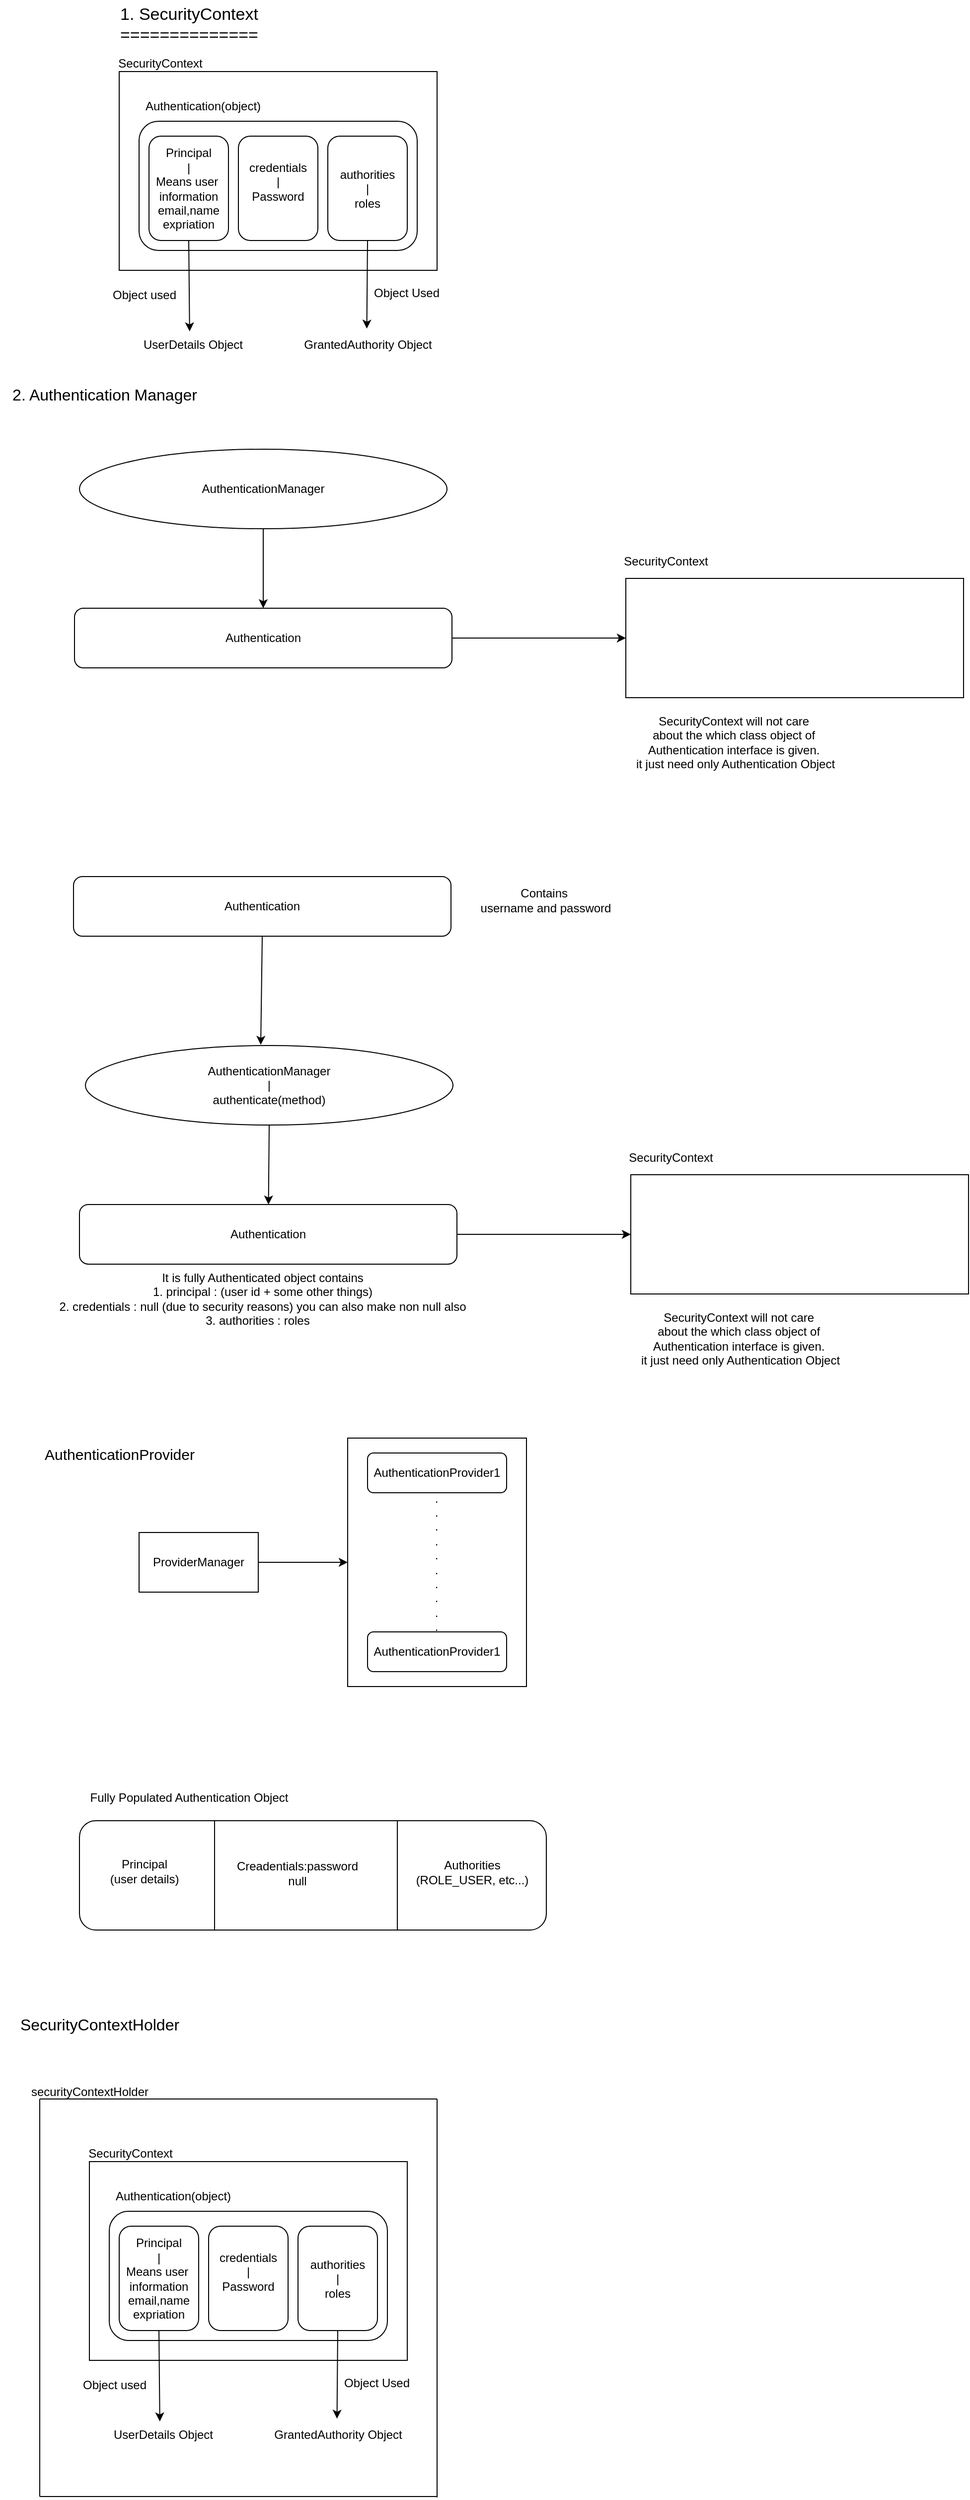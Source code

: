 <mxfile version="26.2.7">
  <diagram id="h-0em3uWRg5wBWihtrAt" name="Page-1">
    <mxGraphModel dx="607" dy="383" grid="1" gridSize="10" guides="1" tooltips="1" connect="1" arrows="1" fold="1" page="1" pageScale="1" pageWidth="850" pageHeight="1100" math="0" shadow="0">
      <root>
        <mxCell id="0" />
        <mxCell id="1" parent="0" />
        <mxCell id="1Y9yyuOjlZlVZDqtlett-1" value="1. SecurityContext&lt;div&gt;==============&lt;/div&gt;" style="text;html=1;align=center;verticalAlign=middle;resizable=0;points=[];autosize=1;strokeColor=none;fillColor=none;fontSize=17;" vertex="1" parent="1">
          <mxGeometry x="110" y="48" width="160" height="50" as="geometry" />
        </mxCell>
        <mxCell id="1Y9yyuOjlZlVZDqtlett-2" value="" style="rounded=0;whiteSpace=wrap;html=1;" vertex="1" parent="1">
          <mxGeometry x="120" y="120" width="320" height="200" as="geometry" />
        </mxCell>
        <mxCell id="1Y9yyuOjlZlVZDqtlett-3" value="" style="rounded=1;whiteSpace=wrap;html=1;" vertex="1" parent="1">
          <mxGeometry x="140" y="170" width="280" height="130" as="geometry" />
        </mxCell>
        <mxCell id="1Y9yyuOjlZlVZDqtlett-4" value="SecurityContext" style="text;html=1;align=center;verticalAlign=middle;resizable=0;points=[];autosize=1;strokeColor=none;fillColor=none;" vertex="1" parent="1">
          <mxGeometry x="106" y="97" width="110" height="30" as="geometry" />
        </mxCell>
        <mxCell id="1Y9yyuOjlZlVZDqtlett-5" value="Authentication(object)" style="text;html=1;align=center;verticalAlign=middle;resizable=0;points=[];autosize=1;strokeColor=none;fillColor=none;" vertex="1" parent="1">
          <mxGeometry x="134" y="140" width="140" height="30" as="geometry" />
        </mxCell>
        <mxCell id="1Y9yyuOjlZlVZDqtlett-6" value="Principal&lt;div&gt;|&lt;/div&gt;&lt;div&gt;&lt;span style=&quot;text-wrap-mode: nowrap;&quot;&gt;Means user&amp;nbsp;&lt;/span&gt;&lt;/div&gt;&lt;div&gt;&lt;span style=&quot;text-wrap-mode: nowrap;&quot;&gt;information&lt;/span&gt;&lt;div style=&quot;text-wrap-mode: nowrap;&quot;&gt;email,name&lt;/div&gt;&lt;div style=&quot;text-wrap-mode: nowrap;&quot;&gt;expriation&lt;/div&gt;&lt;/div&gt;" style="rounded=1;whiteSpace=wrap;html=1;" vertex="1" parent="1">
          <mxGeometry x="150" y="185" width="80" height="105" as="geometry" />
        </mxCell>
        <mxCell id="1Y9yyuOjlZlVZDqtlett-7" value="credentials&lt;div&gt;|&lt;/div&gt;&lt;div&gt;Password&lt;span style=&quot;color: light-dark(rgba(0, 0, 0, 0), rgb(237, 237, 237)); font-family: monospace; font-size: 0px; text-align: start; text-wrap-mode: nowrap; background-color: transparent;&quot;&gt;%3CmxGraphModel%3E%3Croot%3E%3CmxCell%20id%3D%220%22%2F%3E%3CmxCell%20id%3D%221%22%20parent%3D%220%22%2F%3E%3CmxCell%20id%3D%222%22%20value%3D%22Paswords%22%20style%3D%22text%3Bhtml%3D1%3Balign%3Dcenter%3BverticalAlign%3Dmiddle%3Bresizable%3D0%3Bpoints%3D%5B%5D%3Bautosize%3D1%3BstrokeColor%3Dnone%3BfillColor%3Dnone%3B%22%20vertex%3D%221%22%20parent%3D%221%22%3E%3CmxGeometry%20x%3D%22264%22%20y%3D%22245%22%20width%3D%2280%22%20height%3D%2230%22%20as%3D%22geometry%22%2F%3E%3C%2FmxCell%3E%3C%2Froot%3E%3C%2FmxGraphModel%3&lt;/span&gt;&lt;/div&gt;&lt;div&gt;&lt;span style=&quot;color: rgba(0, 0, 0, 0); font-family: monospace; font-size: 0px; text-align: start; text-wrap-mode: nowrap;&quot;&gt;%3CmxGraphModel%3E%3Croot%3E%3CmxCell%20id%3D%220%22%2F%3E%3CmxCell%20id%3D%221%22%20parent%3D%220%22%2F%3E%3CmxCell%20id%3D%222%22%20value%3D%22Paswords%22%20style%3D%22text%3Bhtml%3D1%3Balign%3Dcenter%3BverticalAlign%3Dmiddle%3Bresizable%3D0%3Bpoints%3D%5B%5D%3Bautosize%3D1%3BstrokeColor%3Dnone%3BfillColor%3Dnone%3B%22%20vertex%3D%221%22%20parent%3D%221%22%3E%3CmxGeometry%20x%3D%22264%22%20y%3D%22245%22%20width%3D%2280%22%20height%3D%2230%22%20as%3D%22geometry%22%2F%3E%3C%2FmxCell%3E%3C%2Froot%3E%3C%2FmxGraphModel%3E&lt;/span&gt;&lt;/div&gt;" style="rounded=1;whiteSpace=wrap;html=1;" vertex="1" parent="1">
          <mxGeometry x="240" y="185" width="80" height="105" as="geometry" />
        </mxCell>
        <mxCell id="1Y9yyuOjlZlVZDqtlett-8" value="authorities&lt;div&gt;|&lt;/div&gt;&lt;div&gt;&lt;span style=&quot;text-wrap-mode: nowrap;&quot;&gt;roles&lt;/span&gt;&lt;/div&gt;" style="rounded=1;whiteSpace=wrap;html=1;" vertex="1" parent="1">
          <mxGeometry x="330" y="185" width="80" height="105" as="geometry" />
        </mxCell>
        <mxCell id="1Y9yyuOjlZlVZDqtlett-15" value="" style="endArrow=classic;html=1;rounded=0;exitX=0.5;exitY=1;exitDx=0;exitDy=0;entryX=0.474;entryY=0.048;entryDx=0;entryDy=0;entryPerimeter=0;" edge="1" parent="1" source="1Y9yyuOjlZlVZDqtlett-6" target="1Y9yyuOjlZlVZDqtlett-16">
          <mxGeometry width="50" height="50" relative="1" as="geometry">
            <mxPoint x="330" y="270" as="sourcePoint" />
            <mxPoint x="190" y="340" as="targetPoint" />
          </mxGeometry>
        </mxCell>
        <mxCell id="1Y9yyuOjlZlVZDqtlett-16" value="UserDetails Object" style="text;html=1;align=center;verticalAlign=middle;resizable=0;points=[];autosize=1;strokeColor=none;fillColor=none;" vertex="1" parent="1">
          <mxGeometry x="134" y="380" width="120" height="30" as="geometry" />
        </mxCell>
        <mxCell id="1Y9yyuOjlZlVZDqtlett-17" value="" style="endArrow=classic;html=1;rounded=0;exitX=0.5;exitY=1;exitDx=0;exitDy=0;entryX=0.495;entryY=-0.044;entryDx=0;entryDy=0;entryPerimeter=0;" edge="1" parent="1" source="1Y9yyuOjlZlVZDqtlett-8" target="1Y9yyuOjlZlVZDqtlett-18">
          <mxGeometry width="50" height="50" relative="1" as="geometry">
            <mxPoint x="330" y="270" as="sourcePoint" />
            <mxPoint x="370" y="340" as="targetPoint" />
          </mxGeometry>
        </mxCell>
        <mxCell id="1Y9yyuOjlZlVZDqtlett-18" value="GrantedAuthority Object" style="text;html=1;align=center;verticalAlign=middle;resizable=0;points=[];autosize=1;strokeColor=none;fillColor=none;" vertex="1" parent="1">
          <mxGeometry x="295" y="380" width="150" height="30" as="geometry" />
        </mxCell>
        <mxCell id="1Y9yyuOjlZlVZDqtlett-19" value="Object used" style="text;html=1;align=center;verticalAlign=middle;resizable=0;points=[];autosize=1;strokeColor=none;fillColor=none;" vertex="1" parent="1">
          <mxGeometry x="100" y="330" width="90" height="30" as="geometry" />
        </mxCell>
        <mxCell id="1Y9yyuOjlZlVZDqtlett-21" value="Object Used" style="text;html=1;align=center;verticalAlign=middle;resizable=0;points=[];autosize=1;strokeColor=none;fillColor=none;" vertex="1" parent="1">
          <mxGeometry x="364" y="328" width="90" height="30" as="geometry" />
        </mxCell>
        <mxCell id="1Y9yyuOjlZlVZDqtlett-22" value="AuthenticationManager" style="ellipse;whiteSpace=wrap;html=1;" vertex="1" parent="1">
          <mxGeometry x="80" y="500" width="370" height="80" as="geometry" />
        </mxCell>
        <mxCell id="1Y9yyuOjlZlVZDqtlett-23" value="2. Authentication Manager" style="text;html=1;align=center;verticalAlign=middle;resizable=0;points=[];autosize=1;strokeColor=none;fillColor=none;fontSize=16;" vertex="1" parent="1">
          <mxGeometry y="430" width="210" height="30" as="geometry" />
        </mxCell>
        <mxCell id="1Y9yyuOjlZlVZDqtlett-24" value="Authentication" style="rounded=1;whiteSpace=wrap;html=1;" vertex="1" parent="1">
          <mxGeometry x="75" y="660" width="380" height="60" as="geometry" />
        </mxCell>
        <mxCell id="1Y9yyuOjlZlVZDqtlett-25" value="" style="whiteSpace=wrap;html=1;" vertex="1" parent="1">
          <mxGeometry x="630" y="630" width="340" height="120" as="geometry" />
        </mxCell>
        <mxCell id="1Y9yyuOjlZlVZDqtlett-26" value="SecurityContext" style="text;html=1;align=center;verticalAlign=middle;resizable=0;points=[];autosize=1;strokeColor=none;fillColor=none;" vertex="1" parent="1">
          <mxGeometry x="615" y="598" width="110" height="30" as="geometry" />
        </mxCell>
        <mxCell id="1Y9yyuOjlZlVZDqtlett-27" value="SecurityContext will not care&amp;nbsp;&lt;div&gt;about the which class object of&amp;nbsp;&lt;/div&gt;&lt;div&gt;Authentication interface is given.&amp;nbsp;&lt;/div&gt;&lt;div&gt;it just need only Authentication Object&lt;/div&gt;" style="text;html=1;align=center;verticalAlign=middle;resizable=0;points=[];autosize=1;strokeColor=none;fillColor=none;" vertex="1" parent="1">
          <mxGeometry x="630" y="760" width="220" height="70" as="geometry" />
        </mxCell>
        <mxCell id="1Y9yyuOjlZlVZDqtlett-28" value="" style="endArrow=classic;html=1;rounded=0;exitX=1;exitY=0.5;exitDx=0;exitDy=0;entryX=0;entryY=0.5;entryDx=0;entryDy=0;" edge="1" parent="1" source="1Y9yyuOjlZlVZDqtlett-24" target="1Y9yyuOjlZlVZDqtlett-25">
          <mxGeometry width="50" height="50" relative="1" as="geometry">
            <mxPoint x="650" y="800" as="sourcePoint" />
            <mxPoint x="700" y="750" as="targetPoint" />
          </mxGeometry>
        </mxCell>
        <mxCell id="1Y9yyuOjlZlVZDqtlett-29" value="" style="endArrow=classic;html=1;rounded=0;exitX=0.5;exitY=1;exitDx=0;exitDy=0;" edge="1" parent="1" source="1Y9yyuOjlZlVZDqtlett-22" target="1Y9yyuOjlZlVZDqtlett-24">
          <mxGeometry width="50" height="50" relative="1" as="geometry">
            <mxPoint x="380" y="800" as="sourcePoint" />
            <mxPoint x="430" y="750" as="targetPoint" />
          </mxGeometry>
        </mxCell>
        <mxCell id="1Y9yyuOjlZlVZDqtlett-30" value="AuthenticationManager&lt;div&gt;|&lt;/div&gt;&lt;div&gt;authenticate(method)&lt;/div&gt;" style="ellipse;whiteSpace=wrap;html=1;" vertex="1" parent="1">
          <mxGeometry x="86" y="1100" width="370" height="80" as="geometry" />
        </mxCell>
        <mxCell id="1Y9yyuOjlZlVZDqtlett-31" value="Authentication" style="rounded=1;whiteSpace=wrap;html=1;" vertex="1" parent="1">
          <mxGeometry x="80" y="1260" width="380" height="60" as="geometry" />
        </mxCell>
        <mxCell id="1Y9yyuOjlZlVZDqtlett-32" value="" style="whiteSpace=wrap;html=1;" vertex="1" parent="1">
          <mxGeometry x="635" y="1230" width="340" height="120" as="geometry" />
        </mxCell>
        <mxCell id="1Y9yyuOjlZlVZDqtlett-33" value="SecurityContext" style="text;html=1;align=center;verticalAlign=middle;resizable=0;points=[];autosize=1;strokeColor=none;fillColor=none;" vertex="1" parent="1">
          <mxGeometry x="620" y="1198" width="110" height="30" as="geometry" />
        </mxCell>
        <mxCell id="1Y9yyuOjlZlVZDqtlett-34" value="SecurityContext will not care&amp;nbsp;&lt;div&gt;about the which class object of&amp;nbsp;&lt;/div&gt;&lt;div&gt;Authentication interface is given.&amp;nbsp;&lt;/div&gt;&lt;div&gt;it just need only Authentication Object&lt;/div&gt;" style="text;html=1;align=center;verticalAlign=middle;resizable=0;points=[];autosize=1;strokeColor=none;fillColor=none;" vertex="1" parent="1">
          <mxGeometry x="635" y="1360" width="220" height="70" as="geometry" />
        </mxCell>
        <mxCell id="1Y9yyuOjlZlVZDqtlett-35" value="" style="endArrow=classic;html=1;rounded=0;exitX=1;exitY=0.5;exitDx=0;exitDy=0;entryX=0;entryY=0.5;entryDx=0;entryDy=0;" edge="1" parent="1" source="1Y9yyuOjlZlVZDqtlett-31" target="1Y9yyuOjlZlVZDqtlett-32">
          <mxGeometry width="50" height="50" relative="1" as="geometry">
            <mxPoint x="655" y="1400" as="sourcePoint" />
            <mxPoint x="705" y="1350" as="targetPoint" />
          </mxGeometry>
        </mxCell>
        <mxCell id="1Y9yyuOjlZlVZDqtlett-36" value="" style="endArrow=classic;html=1;rounded=0;exitX=0.5;exitY=1;exitDx=0;exitDy=0;" edge="1" parent="1" source="1Y9yyuOjlZlVZDqtlett-30" target="1Y9yyuOjlZlVZDqtlett-31">
          <mxGeometry width="50" height="50" relative="1" as="geometry">
            <mxPoint x="385" y="1400" as="sourcePoint" />
            <mxPoint x="435" y="1350" as="targetPoint" />
          </mxGeometry>
        </mxCell>
        <mxCell id="1Y9yyuOjlZlVZDqtlett-37" value="Authentication" style="rounded=1;whiteSpace=wrap;html=1;" vertex="1" parent="1">
          <mxGeometry x="74" y="930" width="380" height="60" as="geometry" />
        </mxCell>
        <mxCell id="1Y9yyuOjlZlVZDqtlett-38" value="" style="endArrow=classic;html=1;rounded=0;exitX=0.5;exitY=1;exitDx=0;exitDy=0;entryX=0.477;entryY=-0.009;entryDx=0;entryDy=0;entryPerimeter=0;" edge="1" parent="1" source="1Y9yyuOjlZlVZDqtlett-37" target="1Y9yyuOjlZlVZDqtlett-30">
          <mxGeometry width="50" height="50" relative="1" as="geometry">
            <mxPoint x="280" y="1190" as="sourcePoint" />
            <mxPoint x="280" y="1270" as="targetPoint" />
          </mxGeometry>
        </mxCell>
        <mxCell id="1Y9yyuOjlZlVZDqtlett-39" value="It is fully Authenticated object contains&lt;div&gt;1. principal : (user id + some other things)&lt;/div&gt;&lt;div&gt;2. credentials : null (due to security reasons) you can also make non null also&lt;/div&gt;&lt;div&gt;&lt;span style=&quot;background-color: transparent; color: light-dark(rgb(0, 0, 0), rgb(255, 255, 255));&quot;&gt;3. authorities : roles&amp;nbsp; &amp;nbsp;&lt;/span&gt;&lt;/div&gt;" style="text;html=1;align=center;verticalAlign=middle;resizable=0;points=[];autosize=1;strokeColor=none;fillColor=none;" vertex="1" parent="1">
          <mxGeometry x="49" y="1320" width="430" height="70" as="geometry" />
        </mxCell>
        <mxCell id="1Y9yyuOjlZlVZDqtlett-40" value="Contains&amp;nbsp;&lt;div&gt;username and password&lt;/div&gt;" style="text;html=1;align=center;verticalAlign=middle;resizable=0;points=[];autosize=1;strokeColor=none;fillColor=none;" vertex="1" parent="1">
          <mxGeometry x="474" y="934" width="150" height="40" as="geometry" />
        </mxCell>
        <mxCell id="1Y9yyuOjlZlVZDqtlett-41" value="AuthenticationProvider&lt;div&gt;&lt;br&gt;&lt;/div&gt;" style="text;html=1;align=center;verticalAlign=middle;resizable=0;points=[];autosize=1;strokeColor=none;fillColor=none;fontSize=15;" vertex="1" parent="1">
          <mxGeometry x="35" y="1495" width="170" height="50" as="geometry" />
        </mxCell>
        <mxCell id="1Y9yyuOjlZlVZDqtlett-42" value="ProviderManager" style="rounded=0;whiteSpace=wrap;html=1;" vertex="1" parent="1">
          <mxGeometry x="140" y="1590" width="120" height="60" as="geometry" />
        </mxCell>
        <mxCell id="1Y9yyuOjlZlVZDqtlett-43" value="" style="rounded=0;whiteSpace=wrap;html=1;" vertex="1" parent="1">
          <mxGeometry x="350" y="1495" width="180" height="250" as="geometry" />
        </mxCell>
        <mxCell id="1Y9yyuOjlZlVZDqtlett-44" value="AuthenticationProvider1" style="rounded=1;whiteSpace=wrap;html=1;" vertex="1" parent="1">
          <mxGeometry x="370" y="1510" width="140" height="40" as="geometry" />
        </mxCell>
        <mxCell id="1Y9yyuOjlZlVZDqtlett-45" value="AuthenticationProvider1" style="rounded=1;whiteSpace=wrap;html=1;" vertex="1" parent="1">
          <mxGeometry x="370" y="1690" width="140" height="40" as="geometry" />
        </mxCell>
        <mxCell id="1Y9yyuOjlZlVZDqtlett-46" value=".&lt;div&gt;.&lt;/div&gt;&lt;div&gt;.&lt;/div&gt;&lt;div&gt;.&lt;/div&gt;&lt;div&gt;.&lt;/div&gt;&lt;div&gt;.&lt;/div&gt;&lt;div&gt;.&lt;/div&gt;&lt;div&gt;.&lt;/div&gt;&lt;div&gt;.&lt;/div&gt;&lt;div&gt;.&lt;/div&gt;" style="text;html=1;align=center;verticalAlign=middle;resizable=0;points=[];autosize=1;strokeColor=none;fillColor=none;" vertex="1" parent="1">
          <mxGeometry x="424" y="1540" width="30" height="160" as="geometry" />
        </mxCell>
        <mxCell id="1Y9yyuOjlZlVZDqtlett-47" value="" style="endArrow=classic;html=1;rounded=0;exitX=1;exitY=0.5;exitDx=0;exitDy=0;entryX=0;entryY=0.5;entryDx=0;entryDy=0;" edge="1" parent="1" source="1Y9yyuOjlZlVZDqtlett-42" target="1Y9yyuOjlZlVZDqtlett-43">
          <mxGeometry width="50" height="50" relative="1" as="geometry">
            <mxPoint x="300" y="1660" as="sourcePoint" />
            <mxPoint x="350" y="1610" as="targetPoint" />
          </mxGeometry>
        </mxCell>
        <mxCell id="1Y9yyuOjlZlVZDqtlett-48" value="" style="rounded=1;whiteSpace=wrap;html=1;" vertex="1" parent="1">
          <mxGeometry x="80" y="1880" width="470" height="110" as="geometry" />
        </mxCell>
        <mxCell id="1Y9yyuOjlZlVZDqtlett-49" value="Fully Populated Authentication Object" style="text;html=1;align=center;verticalAlign=middle;resizable=0;points=[];autosize=1;strokeColor=none;fillColor=none;" vertex="1" parent="1">
          <mxGeometry x="80" y="1842" width="220" height="30" as="geometry" />
        </mxCell>
        <mxCell id="1Y9yyuOjlZlVZDqtlett-50" value="" style="endArrow=none;html=1;rounded=0;entryX=0.25;entryY=0;entryDx=0;entryDy=0;exitX=0.25;exitY=1;exitDx=0;exitDy=0;" edge="1" parent="1">
          <mxGeometry width="50" height="50" relative="1" as="geometry">
            <mxPoint x="216" y="1990" as="sourcePoint" />
            <mxPoint x="216.0" y="1880" as="targetPoint" />
          </mxGeometry>
        </mxCell>
        <mxCell id="1Y9yyuOjlZlVZDqtlett-51" value="" style="endArrow=none;html=1;rounded=0;entryX=0.25;entryY=0;entryDx=0;entryDy=0;exitX=0.25;exitY=1;exitDx=0;exitDy=0;" edge="1" parent="1">
          <mxGeometry width="50" height="50" relative="1" as="geometry">
            <mxPoint x="400" y="1990" as="sourcePoint" />
            <mxPoint x="400" y="1880" as="targetPoint" />
          </mxGeometry>
        </mxCell>
        <mxCell id="1Y9yyuOjlZlVZDqtlett-52" value="Principal&lt;div&gt;(user details)&lt;/div&gt;" style="text;html=1;align=center;verticalAlign=middle;resizable=0;points=[];autosize=1;strokeColor=none;fillColor=none;" vertex="1" parent="1">
          <mxGeometry x="100" y="1911" width="90" height="40" as="geometry" />
        </mxCell>
        <mxCell id="1Y9yyuOjlZlVZDqtlett-53" value="Creadentials:password&lt;div&gt;null&lt;/div&gt;" style="text;html=1;align=center;verticalAlign=middle;resizable=0;points=[];autosize=1;strokeColor=none;fillColor=none;" vertex="1" parent="1">
          <mxGeometry x="224" y="1913" width="150" height="40" as="geometry" />
        </mxCell>
        <mxCell id="1Y9yyuOjlZlVZDqtlett-54" value="Authorities&lt;div&gt;(ROLE_USER, etc...)&lt;/div&gt;" style="text;html=1;align=center;verticalAlign=middle;resizable=0;points=[];autosize=1;strokeColor=none;fillColor=none;" vertex="1" parent="1">
          <mxGeometry x="405" y="1912" width="140" height="40" as="geometry" />
        </mxCell>
        <mxCell id="1Y9yyuOjlZlVZDqtlett-55" value="" style="rounded=0;whiteSpace=wrap;html=1;" vertex="1" parent="1">
          <mxGeometry x="90" y="2223" width="320" height="200" as="geometry" />
        </mxCell>
        <mxCell id="1Y9yyuOjlZlVZDqtlett-56" value="" style="rounded=1;whiteSpace=wrap;html=1;" vertex="1" parent="1">
          <mxGeometry x="110" y="2273" width="280" height="130" as="geometry" />
        </mxCell>
        <mxCell id="1Y9yyuOjlZlVZDqtlett-57" value="SecurityContext" style="text;html=1;align=center;verticalAlign=middle;resizable=0;points=[];autosize=1;strokeColor=none;fillColor=none;" vertex="1" parent="1">
          <mxGeometry x="76" y="2200" width="110" height="30" as="geometry" />
        </mxCell>
        <mxCell id="1Y9yyuOjlZlVZDqtlett-58" value="Authentication(object)" style="text;html=1;align=center;verticalAlign=middle;resizable=0;points=[];autosize=1;strokeColor=none;fillColor=none;" vertex="1" parent="1">
          <mxGeometry x="104" y="2243" width="140" height="30" as="geometry" />
        </mxCell>
        <mxCell id="1Y9yyuOjlZlVZDqtlett-59" value="Principal&lt;div&gt;|&lt;/div&gt;&lt;div&gt;&lt;span style=&quot;text-wrap-mode: nowrap;&quot;&gt;Means user&amp;nbsp;&lt;/span&gt;&lt;/div&gt;&lt;div&gt;&lt;span style=&quot;text-wrap-mode: nowrap;&quot;&gt;information&lt;/span&gt;&lt;div style=&quot;text-wrap-mode: nowrap;&quot;&gt;email,name&lt;/div&gt;&lt;div style=&quot;text-wrap-mode: nowrap;&quot;&gt;expriation&lt;/div&gt;&lt;/div&gt;" style="rounded=1;whiteSpace=wrap;html=1;" vertex="1" parent="1">
          <mxGeometry x="120" y="2288" width="80" height="105" as="geometry" />
        </mxCell>
        <mxCell id="1Y9yyuOjlZlVZDqtlett-60" value="credentials&lt;div&gt;|&lt;/div&gt;&lt;div&gt;Password&lt;span style=&quot;color: light-dark(rgba(0, 0, 0, 0), rgb(237, 237, 237)); font-family: monospace; font-size: 0px; text-align: start; text-wrap-mode: nowrap; background-color: transparent;&quot;&gt;%3CmxGraphModel%3E%3Croot%3E%3CmxCell%20id%3D%220%22%2F%3E%3CmxCell%20id%3D%221%22%20parent%3D%220%22%2F%3E%3CmxCell%20id%3D%222%22%20value%3D%22Paswords%22%20style%3D%22text%3Bhtml%3D1%3Balign%3Dcenter%3BverticalAlign%3Dmiddle%3Bresizable%3D0%3Bpoints%3D%5B%5D%3Bautosize%3D1%3BstrokeColor%3Dnone%3BfillColor%3Dnone%3B%22%20vertex%3D%221%22%20parent%3D%221%22%3E%3CmxGeometry%20x%3D%22264%22%20y%3D%22245%22%20width%3D%2280%22%20height%3D%2230%22%20as%3D%22geometry%22%2F%3E%3C%2FmxCell%3E%3C%2Froot%3E%3C%2FmxGraphModel%3&lt;/span&gt;&lt;/div&gt;&lt;div&gt;&lt;span style=&quot;color: rgba(0, 0, 0, 0); font-family: monospace; font-size: 0px; text-align: start; text-wrap-mode: nowrap;&quot;&gt;%3CmxGraphModel%3E%3Croot%3E%3CmxCell%20id%3D%220%22%2F%3E%3CmxCell%20id%3D%221%22%20parent%3D%220%22%2F%3E%3CmxCell%20id%3D%222%22%20value%3D%22Paswords%22%20style%3D%22text%3Bhtml%3D1%3Balign%3Dcenter%3BverticalAlign%3Dmiddle%3Bresizable%3D0%3Bpoints%3D%5B%5D%3Bautosize%3D1%3BstrokeColor%3Dnone%3BfillColor%3Dnone%3B%22%20vertex%3D%221%22%20parent%3D%221%22%3E%3CmxGeometry%20x%3D%22264%22%20y%3D%22245%22%20width%3D%2280%22%20height%3D%2230%22%20as%3D%22geometry%22%2F%3E%3C%2FmxCell%3E%3C%2Froot%3E%3C%2FmxGraphModel%3E&lt;/span&gt;&lt;/div&gt;" style="rounded=1;whiteSpace=wrap;html=1;" vertex="1" parent="1">
          <mxGeometry x="210" y="2288" width="80" height="105" as="geometry" />
        </mxCell>
        <mxCell id="1Y9yyuOjlZlVZDqtlett-61" value="authorities&lt;div&gt;|&lt;/div&gt;&lt;div&gt;&lt;span style=&quot;text-wrap-mode: nowrap;&quot;&gt;roles&lt;/span&gt;&lt;/div&gt;" style="rounded=1;whiteSpace=wrap;html=1;" vertex="1" parent="1">
          <mxGeometry x="300" y="2288" width="80" height="105" as="geometry" />
        </mxCell>
        <mxCell id="1Y9yyuOjlZlVZDqtlett-62" value="" style="endArrow=classic;html=1;rounded=0;exitX=0.5;exitY=1;exitDx=0;exitDy=0;entryX=0.474;entryY=0.048;entryDx=0;entryDy=0;entryPerimeter=0;" edge="1" parent="1" source="1Y9yyuOjlZlVZDqtlett-59" target="1Y9yyuOjlZlVZDqtlett-63">
          <mxGeometry width="50" height="50" relative="1" as="geometry">
            <mxPoint x="300" y="2373" as="sourcePoint" />
            <mxPoint x="160" y="2443" as="targetPoint" />
          </mxGeometry>
        </mxCell>
        <mxCell id="1Y9yyuOjlZlVZDqtlett-63" value="UserDetails Object" style="text;html=1;align=center;verticalAlign=middle;resizable=0;points=[];autosize=1;strokeColor=none;fillColor=none;" vertex="1" parent="1">
          <mxGeometry x="104" y="2483" width="120" height="30" as="geometry" />
        </mxCell>
        <mxCell id="1Y9yyuOjlZlVZDqtlett-64" value="" style="endArrow=classic;html=1;rounded=0;exitX=0.5;exitY=1;exitDx=0;exitDy=0;entryX=0.495;entryY=-0.044;entryDx=0;entryDy=0;entryPerimeter=0;" edge="1" parent="1" source="1Y9yyuOjlZlVZDqtlett-61" target="1Y9yyuOjlZlVZDqtlett-65">
          <mxGeometry width="50" height="50" relative="1" as="geometry">
            <mxPoint x="300" y="2373" as="sourcePoint" />
            <mxPoint x="340" y="2443" as="targetPoint" />
          </mxGeometry>
        </mxCell>
        <mxCell id="1Y9yyuOjlZlVZDqtlett-65" value="GrantedAuthority Object" style="text;html=1;align=center;verticalAlign=middle;resizable=0;points=[];autosize=1;strokeColor=none;fillColor=none;" vertex="1" parent="1">
          <mxGeometry x="265" y="2483" width="150" height="30" as="geometry" />
        </mxCell>
        <mxCell id="1Y9yyuOjlZlVZDqtlett-66" value="Object used" style="text;html=1;align=center;verticalAlign=middle;resizable=0;points=[];autosize=1;strokeColor=none;fillColor=none;" vertex="1" parent="1">
          <mxGeometry x="70" y="2433" width="90" height="30" as="geometry" />
        </mxCell>
        <mxCell id="1Y9yyuOjlZlVZDqtlett-67" value="Object Used" style="text;html=1;align=center;verticalAlign=middle;resizable=0;points=[];autosize=1;strokeColor=none;fillColor=none;" vertex="1" parent="1">
          <mxGeometry x="334" y="2431" width="90" height="30" as="geometry" />
        </mxCell>
        <mxCell id="1Y9yyuOjlZlVZDqtlett-68" value="SecurityContextHolder" style="text;html=1;align=center;verticalAlign=middle;resizable=0;points=[];autosize=1;strokeColor=none;fillColor=none;fontSize=16;" vertex="1" parent="1">
          <mxGeometry x="10" y="2070" width="180" height="30" as="geometry" />
        </mxCell>
        <mxCell id="1Y9yyuOjlZlVZDqtlett-70" value="" style="endArrow=none;html=1;rounded=0;" edge="1" parent="1">
          <mxGeometry width="50" height="50" relative="1" as="geometry">
            <mxPoint x="40" y="2160" as="sourcePoint" />
            <mxPoint x="440" y="2160" as="targetPoint" />
          </mxGeometry>
        </mxCell>
        <mxCell id="1Y9yyuOjlZlVZDqtlett-71" value="" style="endArrow=none;html=1;rounded=0;" edge="1" parent="1">
          <mxGeometry width="50" height="50" relative="1" as="geometry">
            <mxPoint x="440" y="2560.817" as="sourcePoint" />
            <mxPoint x="440" y="2160" as="targetPoint" />
          </mxGeometry>
        </mxCell>
        <mxCell id="1Y9yyuOjlZlVZDqtlett-72" value="" style="endArrow=none;html=1;rounded=0;" edge="1" parent="1">
          <mxGeometry width="50" height="50" relative="1" as="geometry">
            <mxPoint x="440" y="2560" as="sourcePoint" />
            <mxPoint x="40" y="2560" as="targetPoint" />
          </mxGeometry>
        </mxCell>
        <mxCell id="1Y9yyuOjlZlVZDqtlett-73" value="" style="endArrow=none;html=1;rounded=0;" edge="1" parent="1">
          <mxGeometry width="50" height="50" relative="1" as="geometry">
            <mxPoint x="40" y="2160" as="sourcePoint" />
            <mxPoint x="40" y="2560" as="targetPoint" />
          </mxGeometry>
        </mxCell>
        <mxCell id="1Y9yyuOjlZlVZDqtlett-74" value="securityContextHolder" style="text;html=1;align=center;verticalAlign=middle;resizable=0;points=[];autosize=1;strokeColor=none;fillColor=none;" vertex="1" parent="1">
          <mxGeometry x="20" y="2138" width="140" height="30" as="geometry" />
        </mxCell>
      </root>
    </mxGraphModel>
  </diagram>
</mxfile>
